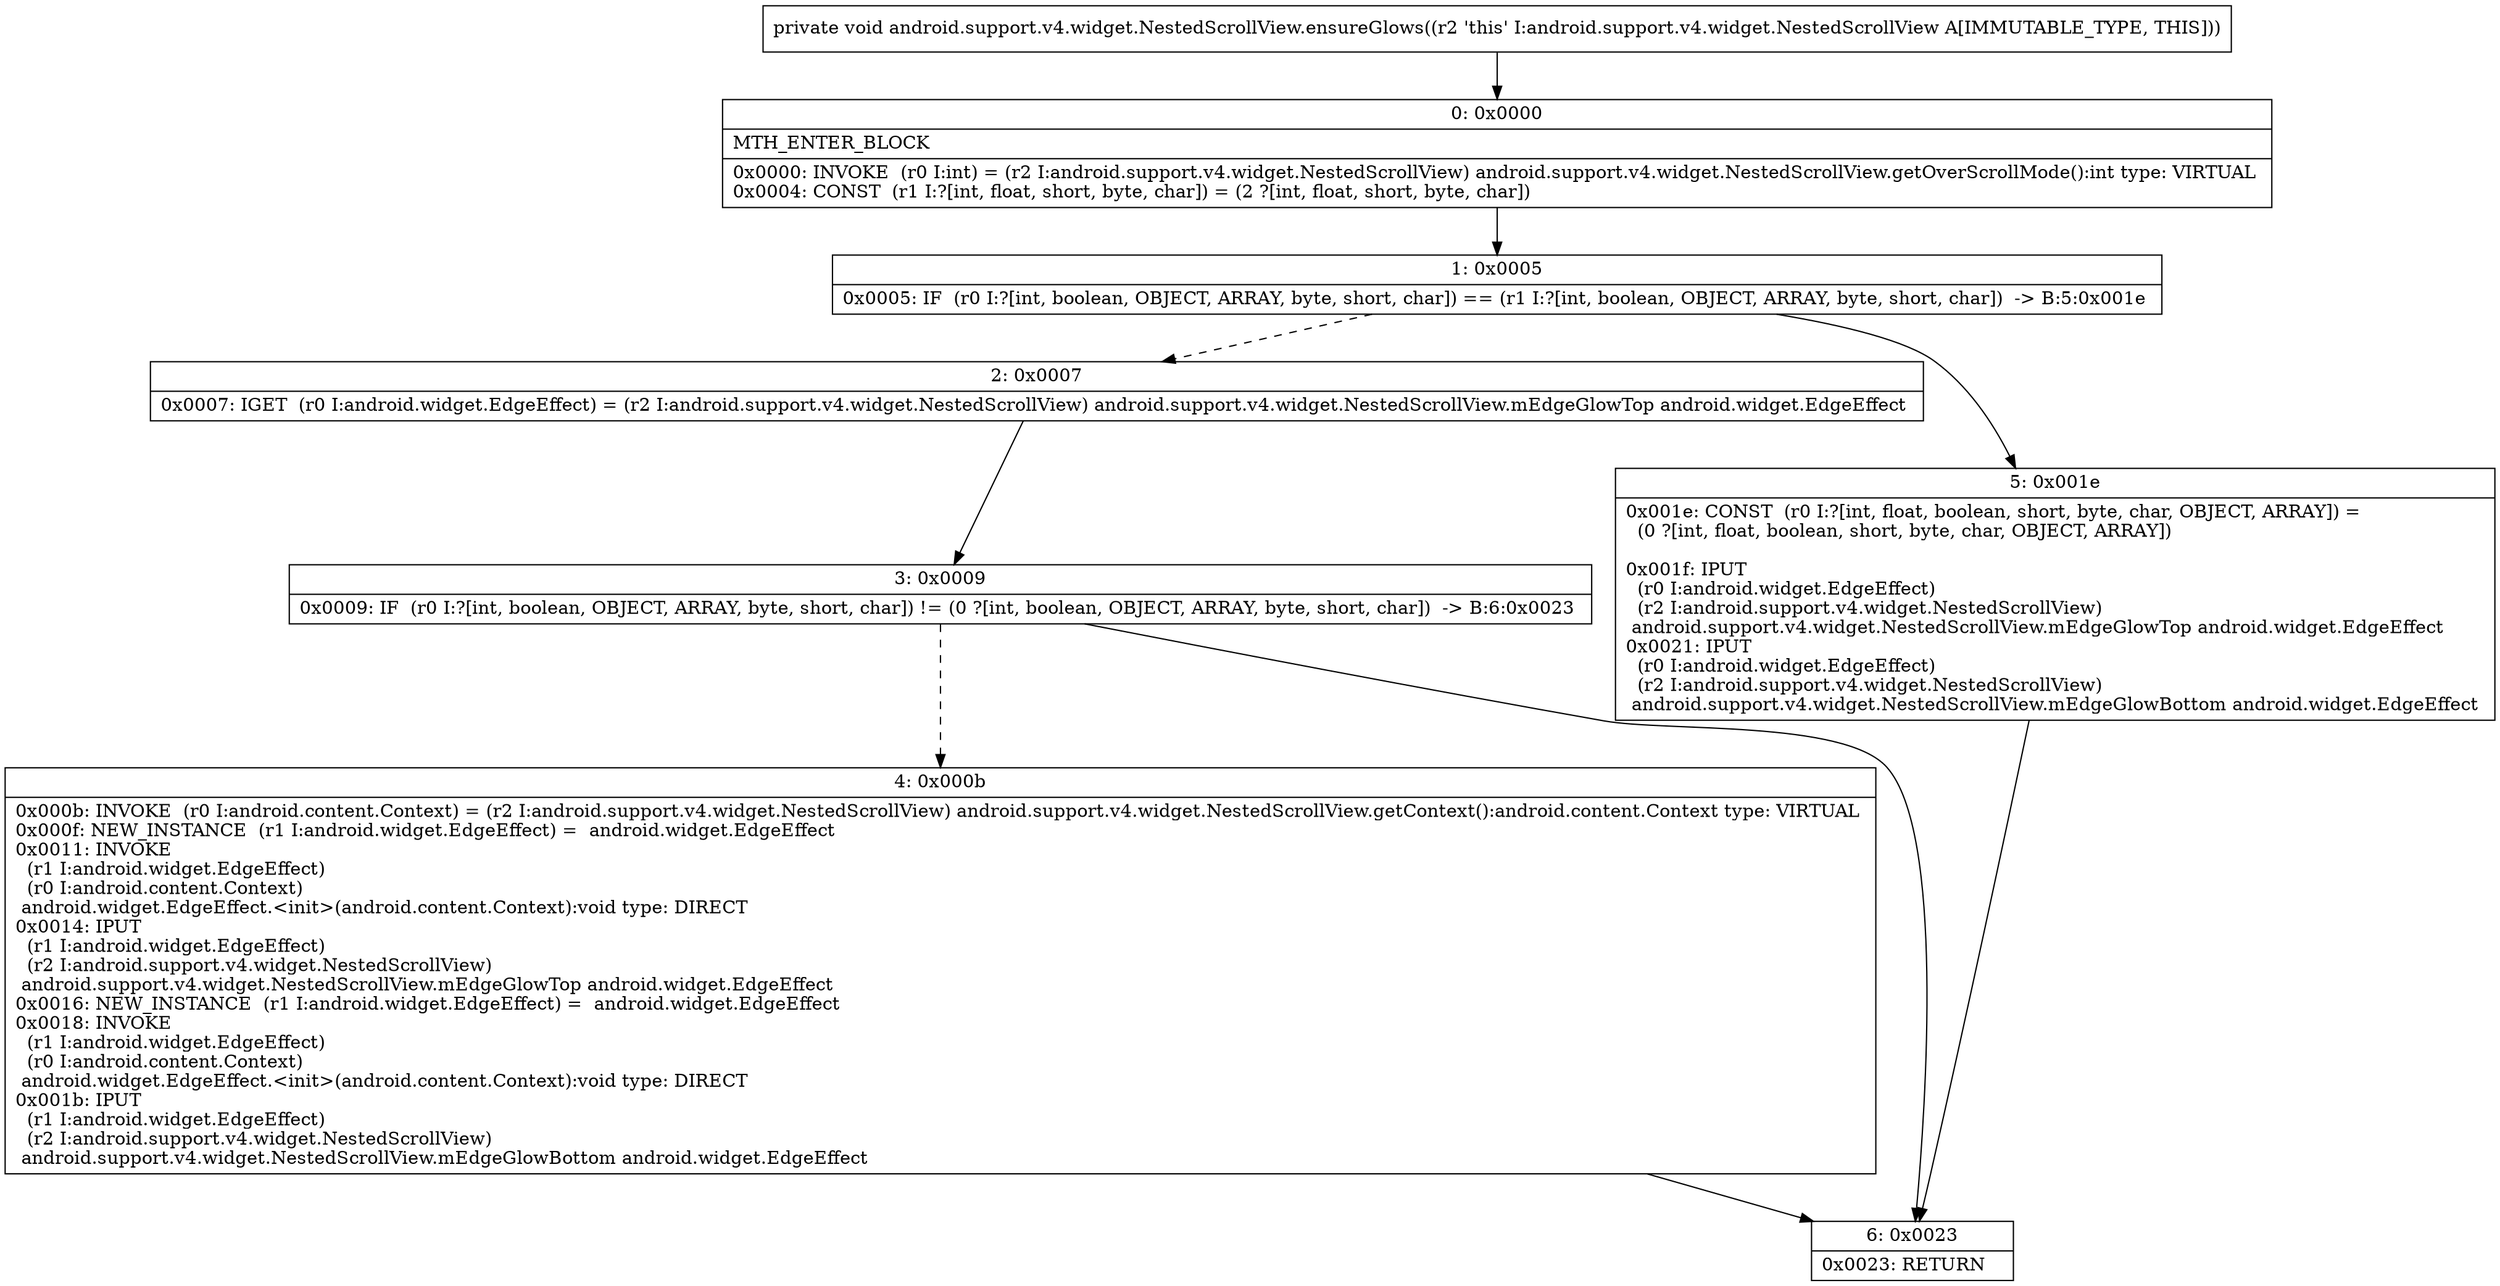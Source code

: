 digraph "CFG forandroid.support.v4.widget.NestedScrollView.ensureGlows()V" {
Node_0 [shape=record,label="{0\:\ 0x0000|MTH_ENTER_BLOCK\l|0x0000: INVOKE  (r0 I:int) = (r2 I:android.support.v4.widget.NestedScrollView) android.support.v4.widget.NestedScrollView.getOverScrollMode():int type: VIRTUAL \l0x0004: CONST  (r1 I:?[int, float, short, byte, char]) = (2 ?[int, float, short, byte, char]) \l}"];
Node_1 [shape=record,label="{1\:\ 0x0005|0x0005: IF  (r0 I:?[int, boolean, OBJECT, ARRAY, byte, short, char]) == (r1 I:?[int, boolean, OBJECT, ARRAY, byte, short, char])  \-\> B:5:0x001e \l}"];
Node_2 [shape=record,label="{2\:\ 0x0007|0x0007: IGET  (r0 I:android.widget.EdgeEffect) = (r2 I:android.support.v4.widget.NestedScrollView) android.support.v4.widget.NestedScrollView.mEdgeGlowTop android.widget.EdgeEffect \l}"];
Node_3 [shape=record,label="{3\:\ 0x0009|0x0009: IF  (r0 I:?[int, boolean, OBJECT, ARRAY, byte, short, char]) != (0 ?[int, boolean, OBJECT, ARRAY, byte, short, char])  \-\> B:6:0x0023 \l}"];
Node_4 [shape=record,label="{4\:\ 0x000b|0x000b: INVOKE  (r0 I:android.content.Context) = (r2 I:android.support.v4.widget.NestedScrollView) android.support.v4.widget.NestedScrollView.getContext():android.content.Context type: VIRTUAL \l0x000f: NEW_INSTANCE  (r1 I:android.widget.EdgeEffect) =  android.widget.EdgeEffect \l0x0011: INVOKE  \l  (r1 I:android.widget.EdgeEffect)\l  (r0 I:android.content.Context)\l android.widget.EdgeEffect.\<init\>(android.content.Context):void type: DIRECT \l0x0014: IPUT  \l  (r1 I:android.widget.EdgeEffect)\l  (r2 I:android.support.v4.widget.NestedScrollView)\l android.support.v4.widget.NestedScrollView.mEdgeGlowTop android.widget.EdgeEffect \l0x0016: NEW_INSTANCE  (r1 I:android.widget.EdgeEffect) =  android.widget.EdgeEffect \l0x0018: INVOKE  \l  (r1 I:android.widget.EdgeEffect)\l  (r0 I:android.content.Context)\l android.widget.EdgeEffect.\<init\>(android.content.Context):void type: DIRECT \l0x001b: IPUT  \l  (r1 I:android.widget.EdgeEffect)\l  (r2 I:android.support.v4.widget.NestedScrollView)\l android.support.v4.widget.NestedScrollView.mEdgeGlowBottom android.widget.EdgeEffect \l}"];
Node_5 [shape=record,label="{5\:\ 0x001e|0x001e: CONST  (r0 I:?[int, float, boolean, short, byte, char, OBJECT, ARRAY]) = \l  (0 ?[int, float, boolean, short, byte, char, OBJECT, ARRAY])\l \l0x001f: IPUT  \l  (r0 I:android.widget.EdgeEffect)\l  (r2 I:android.support.v4.widget.NestedScrollView)\l android.support.v4.widget.NestedScrollView.mEdgeGlowTop android.widget.EdgeEffect \l0x0021: IPUT  \l  (r0 I:android.widget.EdgeEffect)\l  (r2 I:android.support.v4.widget.NestedScrollView)\l android.support.v4.widget.NestedScrollView.mEdgeGlowBottom android.widget.EdgeEffect \l}"];
Node_6 [shape=record,label="{6\:\ 0x0023|0x0023: RETURN   \l}"];
MethodNode[shape=record,label="{private void android.support.v4.widget.NestedScrollView.ensureGlows((r2 'this' I:android.support.v4.widget.NestedScrollView A[IMMUTABLE_TYPE, THIS])) }"];
MethodNode -> Node_0;
Node_0 -> Node_1;
Node_1 -> Node_2[style=dashed];
Node_1 -> Node_5;
Node_2 -> Node_3;
Node_3 -> Node_4[style=dashed];
Node_3 -> Node_6;
Node_4 -> Node_6;
Node_5 -> Node_6;
}

